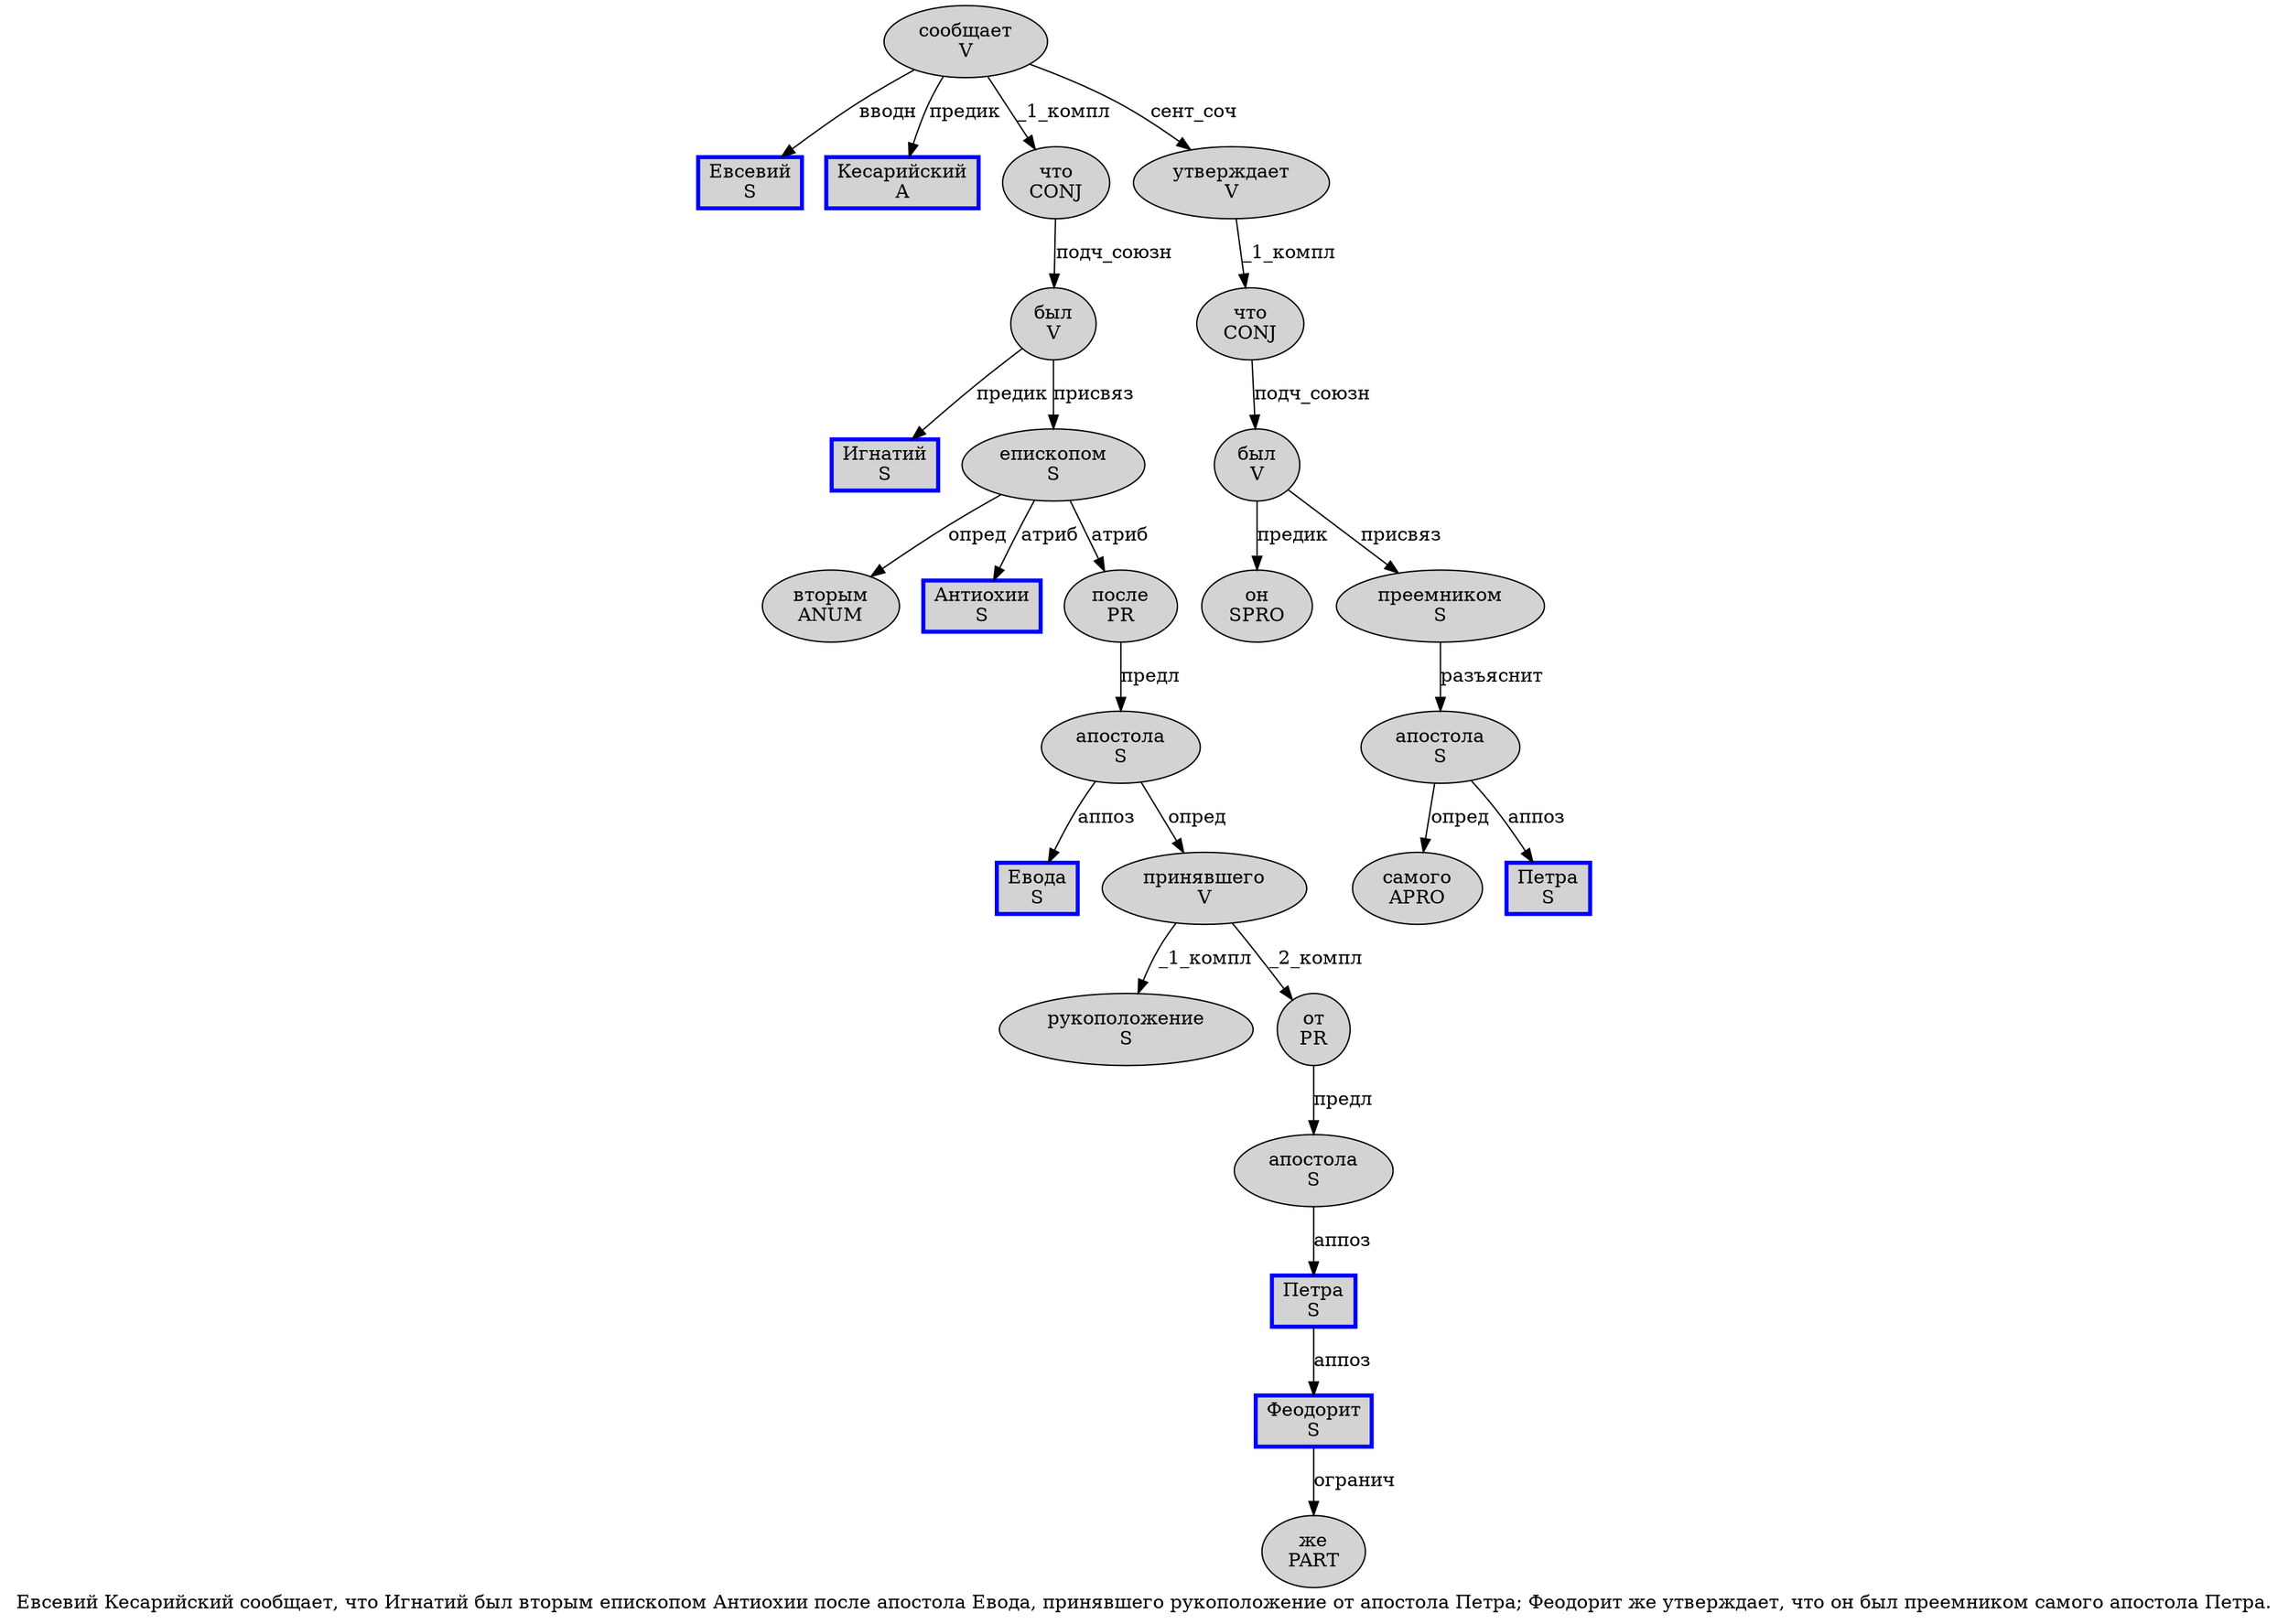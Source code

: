 digraph SENTENCE_373 {
	graph [label="Евсевий Кесарийский сообщает, что Игнатий был вторым епископом Антиохии после апостола Евода, принявшего рукоположение от апостола Петра; Феодорит же утверждает, что он был преемником самого апостола Петра."]
	node [style=filled]
		0 [label="Евсевий
S" color=blue fillcolor=lightgray penwidth=3 shape=box]
		1 [label="Кесарийский
A" color=blue fillcolor=lightgray penwidth=3 shape=box]
		2 [label="сообщает
V" color="" fillcolor=lightgray penwidth=1 shape=ellipse]
		4 [label="что
CONJ" color="" fillcolor=lightgray penwidth=1 shape=ellipse]
		5 [label="Игнатий
S" color=blue fillcolor=lightgray penwidth=3 shape=box]
		6 [label="был
V" color="" fillcolor=lightgray penwidth=1 shape=ellipse]
		7 [label="вторым
ANUM" color="" fillcolor=lightgray penwidth=1 shape=ellipse]
		8 [label="епископом
S" color="" fillcolor=lightgray penwidth=1 shape=ellipse]
		9 [label="Антиохии
S" color=blue fillcolor=lightgray penwidth=3 shape=box]
		10 [label="после
PR" color="" fillcolor=lightgray penwidth=1 shape=ellipse]
		11 [label="апостола
S" color="" fillcolor=lightgray penwidth=1 shape=ellipse]
		12 [label="Евода
S" color=blue fillcolor=lightgray penwidth=3 shape=box]
		14 [label="принявшего
V" color="" fillcolor=lightgray penwidth=1 shape=ellipse]
		15 [label="рукоположение
S" color="" fillcolor=lightgray penwidth=1 shape=ellipse]
		16 [label="от
PR" color="" fillcolor=lightgray penwidth=1 shape=ellipse]
		17 [label="апостола
S" color="" fillcolor=lightgray penwidth=1 shape=ellipse]
		18 [label="Петра
S" color=blue fillcolor=lightgray penwidth=3 shape=box]
		20 [label="Феодорит
S" color=blue fillcolor=lightgray penwidth=3 shape=box]
		21 [label="же
PART" color="" fillcolor=lightgray penwidth=1 shape=ellipse]
		22 [label="утверждает
V" color="" fillcolor=lightgray penwidth=1 shape=ellipse]
		24 [label="что
CONJ" color="" fillcolor=lightgray penwidth=1 shape=ellipse]
		25 [label="он
SPRO" color="" fillcolor=lightgray penwidth=1 shape=ellipse]
		26 [label="был
V" color="" fillcolor=lightgray penwidth=1 shape=ellipse]
		27 [label="преемником
S" color="" fillcolor=lightgray penwidth=1 shape=ellipse]
		28 [label="самого
APRO" color="" fillcolor=lightgray penwidth=1 shape=ellipse]
		29 [label="апостола
S" color="" fillcolor=lightgray penwidth=1 shape=ellipse]
		30 [label="Петра
S" color=blue fillcolor=lightgray penwidth=3 shape=box]
			2 -> 0 [label="вводн"]
			2 -> 1 [label="предик"]
			2 -> 4 [label="_1_компл"]
			2 -> 22 [label="сент_соч"]
			29 -> 28 [label="опред"]
			29 -> 30 [label="аппоз"]
			11 -> 12 [label="аппоз"]
			11 -> 14 [label="опред"]
			14 -> 15 [label="_1_компл"]
			14 -> 16 [label="_2_компл"]
			17 -> 18 [label="аппоз"]
			26 -> 25 [label="предик"]
			26 -> 27 [label="присвяз"]
			18 -> 20 [label="аппоз"]
			20 -> 21 [label="огранич"]
			8 -> 7 [label="опред"]
			8 -> 9 [label="атриб"]
			8 -> 10 [label="атриб"]
			10 -> 11 [label="предл"]
			4 -> 6 [label="подч_союзн"]
			27 -> 29 [label="разъяснит"]
			24 -> 26 [label="подч_союзн"]
			6 -> 5 [label="предик"]
			6 -> 8 [label="присвяз"]
			22 -> 24 [label="_1_компл"]
			16 -> 17 [label="предл"]
}